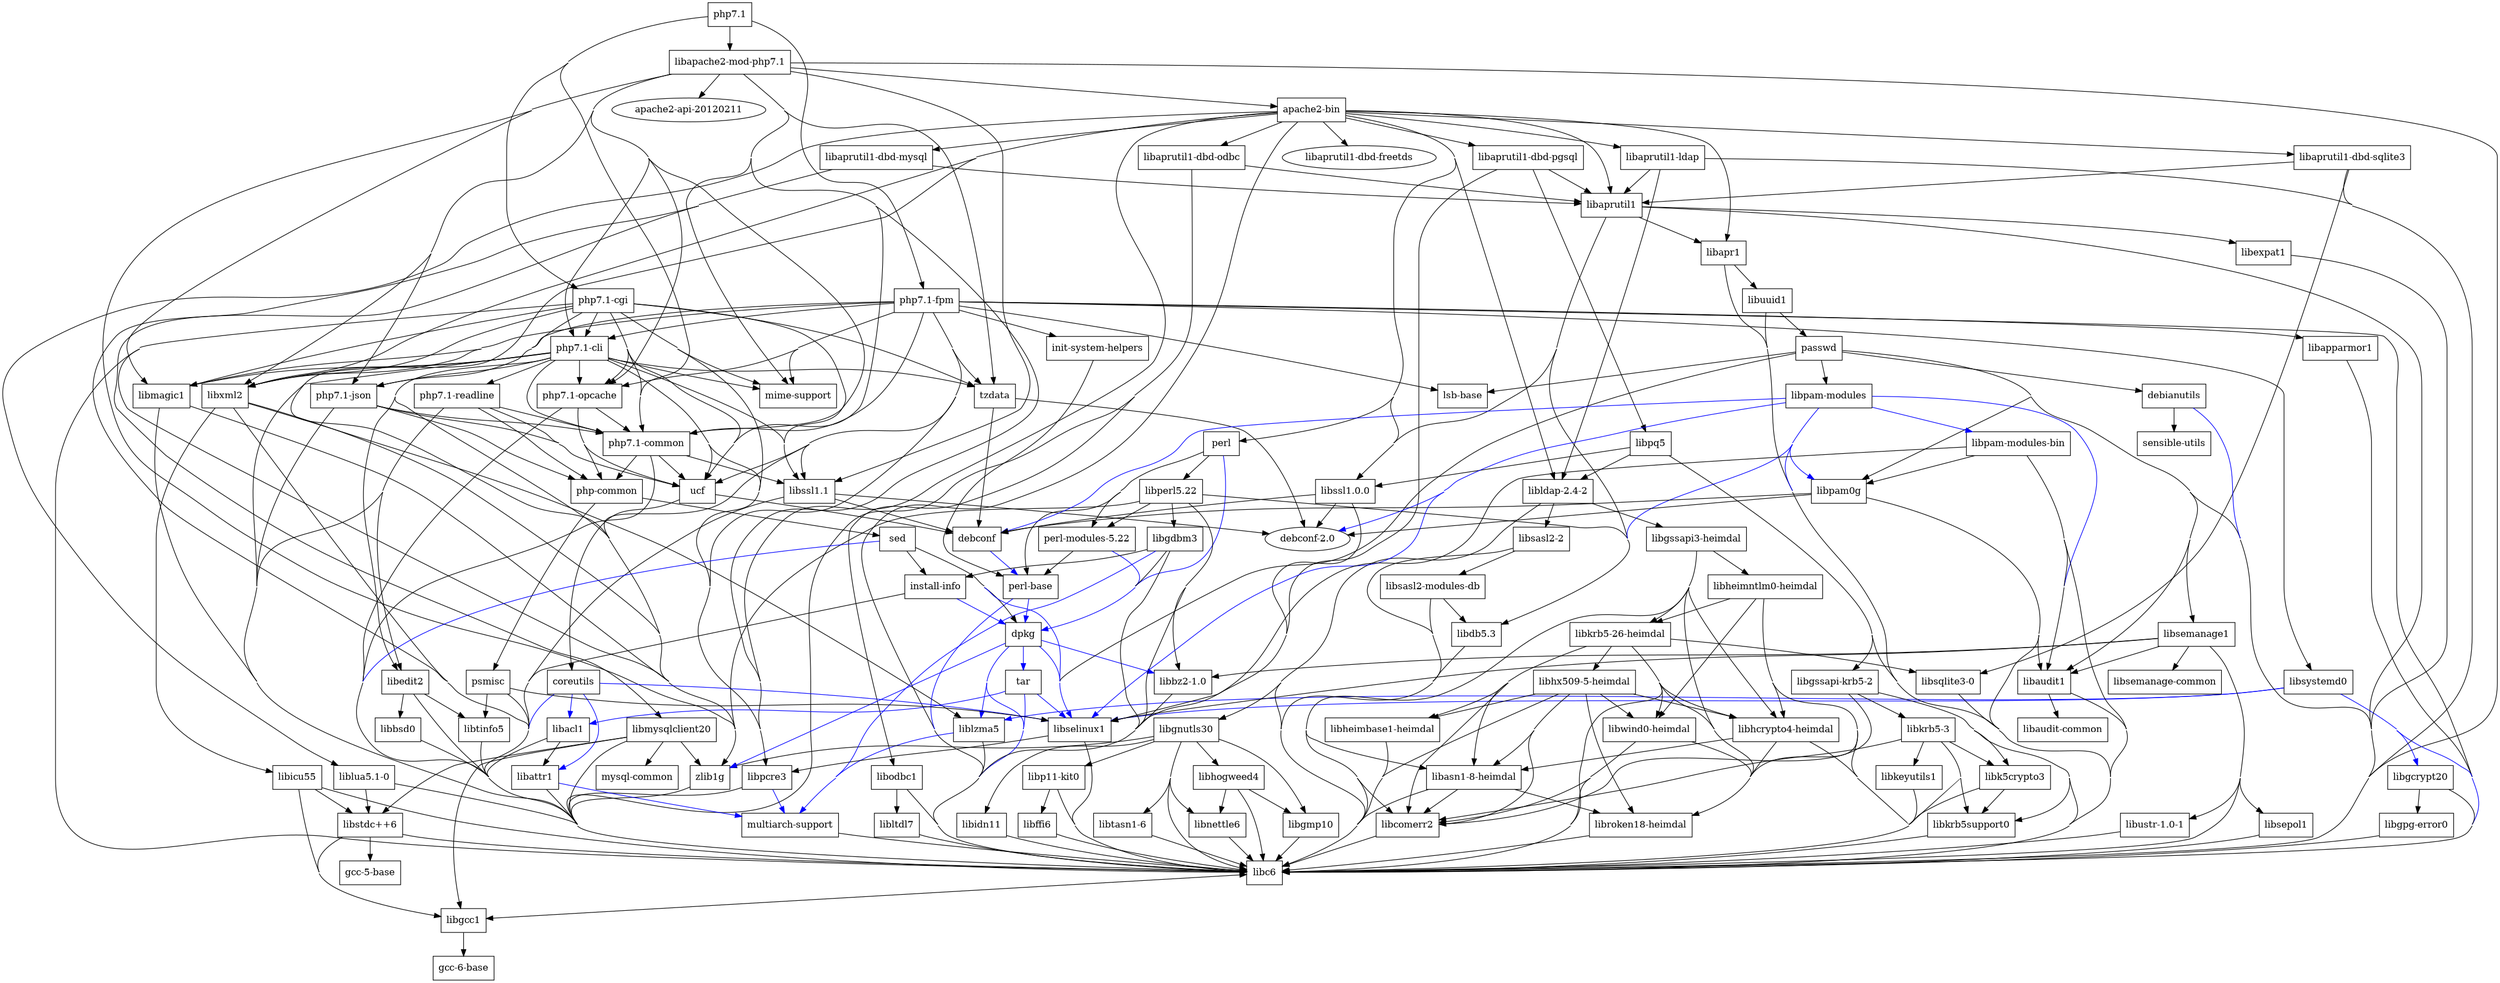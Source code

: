 digraph packages {
	graph [bb="0,0,3367,1476",
		concentrate=true,
		size="30,40"
	];
	node [label="\N"];
	"php7.1"	 [height=0.5,
		pos="1267,1458",
		shape=box,
		width=0.75];
	"libapache2-mod-php7.1"	 [height=0.5,
		pos="1267,1386",
		shape=box,
		width=2.0278];
	"php7.1" -> "libapache2-mod-php7.1"	 [pos="e,1267,1404.1 1267,1439.7 1267,1432 1267,1422.7 1267,1414.1"];
	"php7.1-cgi"	 [height=0.5,
		pos="810,1026",
		shape=box,
		width=1.0417];
	"php7.1" -> "php7.1-cgi"	 [pos="1239.6,1453.8 1171.3,1445.6 987.94,1421.9 838,1387;e,772.28,1026.5 838,1385 620.9,1334.5 357,1465.9 357,1243 357,1243 357,1243 357,\
1169 357,1128 350.07,1106.9 381,1080 437.02,1031.3 662.48,1026.2 762.18,1026.4"];
	"php7.1-common"	 [height=0.5,
		pos="880,810",
		shape=box,
		width=1.4861];
	"php7.1" -> "php7.1-common"	 [pos="838,1385 617.74,1332.8 956.77,1107 924,883"];
	"php7.1-fpm"	 [height=0.5,
		pos="1336,1026",
		shape=box,
		width=1.125];
	"php7.1" -> "php7.1-fpm"	 [pos="e,1344.6,1044 1294.3,1445.6 1312.3,1436.7 1335,1422.8 1349,1404 1388.8,1350.5 1381.6,1326 1391,1260 1401.9,1183.8 1368.3,1096 1348.8,\
1053.2"];
	"libapache2-mod-php7.1" -> "php7.1-common"	 [pos="1101,1313 1068.2,1292.9 1140.3,1279.7 1152,1243;1152,1241 1180.8,1150.4 1152,1122.1 1152,1027;e,909.42,828.07 1152,1025 1135.7,969.28 \
989.04,875.75 918.1,833.23"];
	"apache2-api-20120211"	 [height=0.5,
		pos="1220,1314",
		shape=ellipse,
		width=2.5276];
	"libapache2-mod-php7.1" -> "apache2-api-20120211"	 [pos="e,1231.5,1332.1 1255.4,1367.7 1249.9,1359.5 1243.2,1349.5 1237.1,1340.4"];
	"apache2-bin"	 [height=0.5,
		pos="1881,1314",
		shape=box,
		width=1.1528];
	"libapache2-mod-php7.1" -> "apache2-bin"	 [pos="e,1839.2,1319.8 1340.1,1376.7 1465.8,1362.3 1719.8,1333.4 1829.1,1320.9"];
	libc6	 [height=0.5,
		pos="1348,162",
		shape=box,
		width=0.75];
	"libapache2-mod-php7.1" -> libc6	 [pos="1340.2,1384 1711.3,1378.2 3367,1346.8 3367,1243 3367,1243 3367,1243 3367,449 3367,360.5 3279.4,381.3 3212,324 3203.4,316.66 3201.4,\
314.64 3193,307"];
	libmagic1	 [height=0.5,
		pos="442,882",
		shape=box,
		width=0.98611];
	"libapache2-mod-php7.1" -> libmagic1	 [pos="e,432.79,900.27 395,1097 378.36,1029.8 409.13,949.99 428.31,909.47"];
	libpcre3	 [height=0.5,
		pos="589,306",
		shape=box,
		width=0.84722];
	"libapache2-mod-php7.1" -> libpcre3	 [pos="1193.7,1382 996.95,1373.5 466.78,1347.8 395,1315;395,1313 256.21,1249.6 268.73,1165.7 205,1027;e,566.3,324.2 205,1025 187.61,995.47 \
166.29,1001.6 149,972 124.44,929.99 114.98,909.95 131,864 217.56,615.78 470.25,400.02 558.31,330.47"];
	"libssl1.1"	 [height=0.5,
		pos="1350,738",
		shape=box,
		width=0.86111];
	"libapache2-mod-php7.1" -> "libssl1.1"	 [pos="e,1381.2,753.95 1339,1241 1349.1,1215.2 1357.4,1211.6 1372,1188 1431.4,1092.1 1474.3,1080.5 1505,972 1509.4,956.61 1505.2,952 1505,\
936 1504.6,903.99 1517.1,892.73 1503,864 1479.2,815.61 1427,779.52 1390.2,758.87"];
	libxml2	 [height=0.5,
		pos="170,882",
		shape=box,
		width=0.81944];
	"libapache2-mod-php7.1" -> libxml2	 [pos="205,1025 192.01,996.73 220.91,981.74 205,955;e,177.67,900.06 205,953 196.61,938.91 188.36,922.54 181.97,909.18"];
	"mime-support"	 [height=0.5,
		pos="341,882",
		shape=box,
		width=1.3056];
	"libapache2-mod-php7.1" -> "mime-support"	 [pos="395,1313 352.26,1292.2 406.68,1145.1 395,1099;e,345.65,900.12 395,1097 379.85,1029.4 359.16,950.51 348.31,910.02"];
	"php7.1-cli"	 [height=0.5,
		pos="745,954",
		shape=box,
		width=1];
	"libapache2-mod-php7.1" -> "php7.1-cli"	 [pos="1203.5,1368 1176.7,1359.3 1145.7,1347.4 1120,1332 1110.3,1326.2 1110.7,1320.9 1101,1315;1101,1313 1011.7,1258.2 945.57,1321.3 876,\
1243;e,746.82,972.18 876,1241 808.95,1165.6 798.57,1138.5 763,1044 755.47,1024 750.86,1000.2 748.2,982.26"];
	"php7.1-json"	 [height=0.5,
		pos="855,882",
		shape=box,
		width=1.125];
	"libapache2-mod-php7.1" -> "php7.1-json"	 [pos="e,873.21,900.07 876,1241 857.86,1213.4 914.47,1218.1 928,1188 947.71,1144.2 938.4,1127.7 933,1080 925.62,1014.8 929.42,994.7 900,\
936 894.92,925.86 887.5,916.02 880.15,907.63"];
	"php7.1-opcache"	 [height=0.5,
		pos="706,882",
		shape=box,
		width=1.4306];
	"libapache2-mod-php7.1" -> "php7.1-opcache"	 [pos="e,757.67,896.98 876,1241 795.7,1129.4 921.04,1033.4 824,936 808.33,920.27 787.17,908.79 767.1,900.62"];
	tzdata	 [height=0.5,
		pos="1398,882",
		shape=box,
		width=0.75];
	"libapache2-mod-php7.1" -> tzdata	 [pos="1289.4,1367.9 1300.2,1358.4 1312.5,1345.8 1320,1332 1339.3,1296.5 1329.3,1282.3 1339,1243;1339,1241 1349.5,1209.8 1398.8,983.59 \
1415,955"];
	ucf	 [height=0.5,
		pos="885,738",
		shape=box,
		width=0.75];
	"libapache2-mod-php7.1" -> ucf	 [pos="1152,1025 1141.6,981.9 1134.3,970.91 1107,936 1054.6,868.98 1014.5,877.92 962,811"];
	zlib1g	 [height=0.5,
		pos="1035,306",
		shape=box,
		width=0.75];
	"libapache2-mod-php7.1" -> zlib1g	 [pos="1152,1241 1182.1,1183 1190,1164.3 1190,1099 1190,1099 1190,1099 1190,1025 1190,1016 1043.8,745.89 1038,739;1038,737 1005.6,704.5 \
983.55,707.55 962,667"];
	"php7.1-cgi" -> "php7.1-common"	 [pos="827.08,1007.7 842.02,992.99 864.62,971.63 886,955;886,953 913.95,931.27 929.12,918.03 924,883;e,896.41,828 924,881 921.59,864.5 \
912.3,848.56 902.88,836.06"];
	"php7.1-cgi" -> libc6	 [pos="772.46,1023.5 655.97,1018.6 301.86,1001.6 191,972 100.51,947.86 0,976.65 0,883 0,883 0,883 0,449 0,346.75 135.39,398.51 181,307;\
181,305 191.59,275.75 153.93,250.33 181,235"];
	"php7.1-cgi" -> libmagic1	 [pos="e,455.68,900.21 509,953 497.68,948.32 477.54,926.29 462.29,908.18"];
	"php7.1-cgi" -> libpcre3	 [pos="772.25,1020.7 712.71,1013.4 593.64,997.03 495,972 483.05,968.97 292.17,910.04 285,900 275.7,886.98 281.18,879.54 285,864 336.72,\
653.58 357.88,585.32 511,432 546.82,396.13 609.39,429.63 612,379;e,597.73,324.04 612,377 611.67,362.17 606.92,346.4 601.82,333.6"];
	"php7.1-cgi" -> "libssl1.1"	 [pos="847.64,1017.1 958.56,993.46 1278.1,922.39 1304,883;1304,881 1319.9,854.23 1289.6,838.57 1304,811"];
	"php7.1-cgi" -> libxml2	 [pos="e,199.65,895.95 772.33,1022.4 702.06,1017.1 546.54,1002.7 419,972 342.8,953.65 257.48,920.19 209.1,899.94"];
	"php7.1-cgi" -> "mime-support"	 [pos="772.24,1022.9 717.51,1018.6 613.86,1006.4 533,972 520.97,966.88 521.08,960 509,955;e,388.02,898.81 509,953 496.92,948 496.57,942.09 \
485,936 469.28,927.73 430.87,913.69 397.67,902.15"];
	"php7.1-cgi" -> "php7.1-cli"	 [pos="e,760.88,972.1 793.93,1007.7 786.06,999.22 776.44,988.86 767.83,979.58"];
	"php7.1-cgi" -> "php7.1-json"	 [pos="e,834.1,900.03 810,953 806.69,936.21 816.08,919.98 827.12,907.38"];
	"php7.1-cgi" -> "php7.1-opcache"	 [pos="811.83,1007.8 812.92,993.56 813.5,972.77 810,955;e,757.73,899.18 810,953 805.55,930.4 787,914.52 766.78,903.67"];
	"php7.1-cgi" -> tzdata	 [pos="847.58,1022.9 968.82,1016 1344.6,993.14 1395,972 1405.8,967.48 1409.2,965.14 1415,955;e,1408.8,900.09 1415,953 1422.6,939.7 1419,\
923.13 1413.2,909.45"];
	"php7.1-cgi" -> ucf	 [pos="886,953 922.25,924.81 937.72,921.98 962,883"];
	"php7.1-cgi" -> zlib1g	 [pos="886,953 922.65,924.51 952.96,940.3 976,900 1027.5,809.93 1018.6,753.95 962,667;962,665 939.34,632.55 949.77,612.53 965,576 977.46,\
546.11 999.4,551.38 1015,523"];
	"php7.1-common" -> libc6	 [pos="867.67,791.91 828.02,734.97 707.93,545.81 735,379;735,377 733.71,345.92 757.37,328.62 735,307;735,305 683.28,255.01 400.83,304.59 \
419,235"];
	"php7.1-common" -> "libssl1.1"	 [pos="e,1318.8,743.65 933.91,800.97 1028.8,786.84 1223.7,757.81 1308.8,745.14"];
	"php7.1-common" -> ucf	 [pos="e,883.78,756.1 881.24,791.7 881.79,783.98 882.45,774.71 883.06,766.11"];
	"php-common"	 [height=0.5,
		pos="757,738",
		shape=box,
		width=1.25];
	"php7.1-common" -> "php-common"	 [pos="e,787.2,756.19 849.91,791.88 833.68,782.64 813.46,771.13 796.03,761.21"];
	"php7.1-fpm" -> "php7.1-common"	 [pos="1302.2,1008 1280.9,995.75 1254.3,977.51 1237,955;e,933.73,825.12 1237,953 1200,905.01 1035.8,853.64 943.52,827.84"];
	"php7.1-fpm" -> libc6	 [pos="1376.8,1024.2 1657.4,1019 3290.7,988.03 3310,972 3341.1,946.14 3318,921.91 3329,883"];
	"php7.1-fpm" -> libmagic1	 [pos="e,468.8,900.18 547,953 534.38,949.61 533.8,943.36 523,936 508.16,925.89 491.6,914.99 477.34,905.72"];
	"php7.1-fpm" -> libpcre3	 [pos="1237,953 1206.4,913.7 1207.1,896.05 1169,864 1142.5,841.73 1128.7,847.35 1100,828 977.46,745.28 955.79,712.12 847,612 819.94,587.1 \
612.82,415.76 612,379"];
	"php7.1-fpm" -> "libssl1.1"	 [pos="1237,953 1212.5,917.61 1280.4,918.99 1304,883"];
	"php7.1-fpm" -> libxml2	 [pos="e,199.74,890.09 1295.2,1020.4 1260.8,1016.6 1210.2,1011.4 1166,1008 868.23,985.14 789.03,1024.3 495,972 441.44,962.47 430.38,950.72 \
378,936 319.67,919.61 251.53,902.66 209.57,892.47"];
	"php7.1-fpm" -> "mime-support"	 [pos="1295.5,1020.7 1261.1,1017.1 1210.3,1011.9 1166,1008 890.96,983.63 813.67,1026.6 547,955;e,388.04,897.34 547,953 534.38,949.61 534.79,\
941.65 523,936 473.26,912.14 454.82,915.95 397.91,900.17"];
	"php7.1-fpm" -> "php7.1-cli"	 [pos="e,781.22,968.18 1295.5,1020.9 1261,1017.5 1210.3,1012.4 1166,1008 1001.6,991.78 957.61,1006.3 796,972 794.34,971.65 792.65,971.26 \
790.96,970.84"];
	"php7.1-fpm" -> "php7.1-json"	 [pos="e,895.53,895.6 1295.4,1013.3 1219.6,991.4 1051.3,942.57 910,900 908.39,899.51 906.75,899.02 905.1,898.52"];
	"php7.1-fpm" -> "php7.1-opcache"	 [pos="e,757.59,897.09 1295.4,1019 1237.3,1010.2 1127.4,992.6 1035,972 1021.8,969.05 858.78,924.69 767.3,899.73"];
	"php7.1-fpm" -> tzdata	 [pos="1363.3,1007.8 1380.8,995.34 1402.6,976.83 1415,955"];
	"php7.1-fpm" -> ucf	 [pos="1237,953 1200.2,899.9 1179,894.37 1122,864 1055.9,828.79 1010.8,867.84 962,811"];
	"php7.1-fpm" -> zlib1g	 [pos="1369.1,1007.9 1400,992.42 1447.7,969.9 1491,955;e,1062.3,313.65 1491,953 1642.1,900.95 1525,754.83 1525,595 1525,595 1525,595 1525,\
521 1525,463.14 1477.6,464.86 1430,432 1305.4,346.02 1254.8,356.56 1107,324 1095.7,321.5 1083.4,318.65 1072.2,316.01"];
	"lsb-base"	 [height=0.5,
		pos="2006,882",
		shape=box,
		width=0.84722];
	"php7.1-fpm" -> "lsb-base"	 [pos="e,1975.4,883.03 1491,953 1660.3,894.69 1876.6,884.72 1965.3,883.18"];
	"init-system-helpers"	 [height=0.5,
		pos="1326,954",
		shape=box,
		width=1.6806];
	"php7.1-fpm" -> "init-system-helpers"	 [pos="e,1328.4,972.1 1333.5,1007.7 1332.4,999.98 1331.1,990.71 1329.9,982.11"];
	libapparmor1	 [height=0.5,
		pos="3256,954",
		shape=box,
		width=1.25];
	"php7.1-fpm" -> libapparmor1	 [pos="e,3210.8,961.79 1376.9,1024.3 1609.2,1020.4 2765.7,999.58 3121,972 3147.3,969.96 3176.3,966.47 3200.7,963.18"];
	libsystemd0	 [height=0.5,
		pos="3099,450",
		shape=box,
		width=1.1528];
	"php7.1-fpm" -> libsystemd0	 [pos="e,3092.9,468.24 1376.7,1024.2 1570.7,1020.1 2403.8,1001.4 2662,972 2846,951.05 3069,1068.2 3069,883 3069,883 3069,883 3069,593 3069,\
552.16 3081,506.11 3089.9,477.82"];
	"apache2-bin" -> libc6	 [pos="1922.8,1312.9 2145.7,1312 3183,1300.9 3183,1171 3183,1171 3183,1171 3183,1025 3183,705.86 3357.7,580.34 3193,307;e,1375.3,163.23 \
3193,305 3164.1,258.54 3158,238.27 3108,216 3026.6,179.73 1633.5,165.56 1385.6,163.32"];
	"apache2-bin" -> libpcre3	 [pos="1377,1241 1364.3,1237.8 1364.8,1229.7 1353,1224 1174.1,1137.4 684.37,1032.2 495,972 400.98,942.09 342.35,980.29 285,900 275.7,886.98 \
279.55,879.04 285,864 362.99,648.58 537.01,683.42 615,468 618.14,459.32 611.73,385.13 612,379"];
	"apache2-bin" -> libxml2	 [pos="1839.2,1310.1 1760.4,1304.1 1584.6,1288.5 1439,1260 1411,1254.5 1404.3,1251.3 1377,1243;1377,1241 1364.5,1237.2 1365.1,1229 1353,\
1224 1300.4,1202 396.04,1064.9 343,1044 309.04,1030.6 221.5,987.55 205,955"];
	"apache2-bin" -> zlib1g	 [pos="1839.5,1313.5 1746.3,1313.6 1524.8,1308.7 1472,1260 1442.3,1232.6 1453,1211.4 1453,1171 1453,1171 1453,1171 1453,953 1453,912.55 \
1463.6,891.53 1434,864 1348.2,784.29 1282.7,868.84 1173,828 1105.6,802.94 1081.4,796.25 1038,739"];
	libapr1	 [height=0.5,
		pos="2613,1098",
		shape=box,
		width=0.76389];
	"apache2-bin" -> libapr1	 [pos="e,2595.3,1116.1 1922.6,1311.2 2027,1306.4 2297.1,1291.2 2381,1260 2465.2,1228.7 2547.8,1159.7 2587.9,1123"];
	libaprutil1	 [height=0.5,
		pos="2179,1170",
		shape=box,
		width=1.0139];
	"apache2-bin" -> libaprutil1	 [pos="e,2153.4,1188.2 1922.8,1306.7 1961.8,1299.6 2020.6,1285.5 2066,1260 2086.6,1248.4 2086.7,1238.9 2105,1224 2117.6,1213.7 2132.1,1203.1 \
2144.9,1194.1"];
	"libaprutil1-dbd-freetds"	 [height=0.5,
		pos="1571,1242",
		shape=ellipse,
		width=2.5095];
	"apache2-bin" -> "libaprutil1-dbd-freetds"	 [pos="e,1628.5,1256 1839.2,1303.6 1787.7,1291.9 1699.5,1272 1638.4,1258.2"];
	"libaprutil1-dbd-mysql"	 [height=0.5,
		pos="1785,1242",
		shape=box,
		width=1.8889];
	"apache2-bin" -> "libaprutil1-dbd-mysql"	 [pos="e,1808.5,1260.1 1857.3,1295.7 1845.1,1286.8 1830,1275.8 1816.8,1266.2"];
	"libaprutil1-dbd-odbc"	 [height=0.5,
		pos="2585,1242",
		shape=box,
		width=1.7778];
	"apache2-bin" -> "libaprutil1-dbd-odbc"	 [pos="e,2520.8,1257.7 1922.6,1311.4 2023.4,1306.9 2288.3,1292.9 2507,1260 2508.3,1259.8 2509.6,1259.6 2510.8,1259.4"];
	"libaprutil1-dbd-pgsql"	 [height=0.5,
		pos="1992,1242",
		shape=box,
		width=1.8194];
	"apache2-bin" -> "libaprutil1-dbd-pgsql"	 [pos="e,1964.7,1260.2 1908.2,1295.9 1922.5,1286.8 1940.4,1275.6 1955.9,1265.8"];
	"libaprutil1-dbd-sqlite3"	 [height=0.5,
		pos="2303,1242",
		shape=box,
		width=1.9167];
	"apache2-bin" -> "libaprutil1-dbd-sqlite3"	 [pos="e,2233.7,1258.2 1922.6,1307.4 1985.4,1298.7 2108.5,1281 2223.6,1260"];
	"libaprutil1-ldap"	 [height=0.5,
		pos="2165,1242",
		shape=box,
		width=1.4028];
	"apache2-bin" -> "libaprutil1-ldap"	 [pos="e,2114.3,1256.4 1922.6,1303.2 1966.7,1292.7 2038.4,1275.5 2100,1260 2101.4,1259.6 2102.9,1259.3 2104.4,1258.9"];
	"libldap-2.4-2"	 [height=0.5,
		pos="1995,738",
		shape=box,
		width=1.2083];
	"apache2-bin" -> "libldap-2.4-2"	 [pos="e,1982.2,756.28 1881.3,1295.8 1883.1,1228.9 1894.1,980.82 1963,792 1966.4,782.66 1971.5,773.14 1976.7,764.8"];
	"liblua5.1-0"	 [height=0.5,
		pos="419,306",
		shape=box,
		width=1.0556];
	"apache2-bin" -> "liblua5.1-0"	 [pos="e,400.31,324.37 1839.3,1312.4 1725.9,1310.2 1402.9,1300.6 1138,1260 863.93,1218 798.95,1187.3 531,1116 476.37,1101.5 463.51,1095 \
409,1080 346.64,1062.8 324.73,1075.1 268,1044 229.26,1022.8 146.04,941.53 131,900 114.76,855.14 133.2,790.76 159,720 209.15,582.43 \
242.77,557.02 319,432 339.02,399.16 342.76,389.86 367,360 374.92,350.25 384.34,340.24 392.98,331.58"];
	"libssl1.0.0"	 [height=0.5,
		pos="1698,738",
		shape=box,
		width=1.0139];
	"apache2-bin" -> "libssl1.0.0"	 [pos="1689,1169 1641.3,1016.4 1774.5,962.68 1724,811;e,1704,756.09 1724,809 1718.2,794.75 1712.2,778.66 1707.4,765.5"];
	perl	 [height=0.5,
		pos="1209,810",
		shape=box,
		width=0.75];
	"apache2-bin" -> perl	 [pos="1839.5,1311.8 1799.9,1308.3 1741.6,1296.7 1708,1260 1680.7,1230.2 1702.8,1209 1689,1171;e,1236.4,816.79 1689,1169 1674.9,1138.1 \
1655.7,1142.1 1634,1116 1548,1012.8 1578.4,939.1 1467,864 1400.4,819.13 1368.6,844.24 1290,828 1275.8,825.06 1260.1,821.78 1246.4,\
818.9"];
	libgcc1	 [height=0.5,
		pos="1153,90",
		shape=box,
		width=0.77778];
	libc6 -> libgcc1	 [pos="s,1320.9,151.27 e,1181.1,101.1 1311.3,147.82 1276.9,135.47 1225.7,117.1 1190.9,104.62"];
	libmagic1 -> libc6	 [pos="429,863.96 384.27,803.1 244.22,592.59 333,451"];
	libmagic1 -> zlib1g	 [pos="462.28,863.83 550.44,789.17 897.98,494.6 945,451"];
	libpcre3 -> libc6	 [pos="558.19,299.04 507.15,288.3 411.38,264.1 419,235"];
	"multiarch-support"	 [height=0.5,
		pos="825,234",
		shape=box,
		width=1.5833];
	libpcre3 -> "multiarch-support"	 [color=blue,
		pos="e,767.89,251.94 619.85,295.85 654.77,285.49 712.7,268.31 758.11,254.84"];
	"libssl1.1" -> libc6	 [pos="1318.9,734.2 1247.1,727.4 1072.2,708.72 1019,684 875.24,617.25 842.81,578.76 749,451;749,449 730.7,423.08 729.92,410.32 735,379"];
	debconf	 [height=0.5,
		pos="1467,666",
		shape=box,
		width=0.83333];
	"libssl1.1" -> debconf	 [pos="e,1438.3,684.19 1378.6,719.88 1393.9,710.72 1412.9,699.34 1429.4,689.48"];
	"debconf-2.0"	 [height=0.5,
		pos="1682,666",
		shape=ellipse,
		width=1.4804];
	"libssl1.1" -> "debconf-2.0"	 [pos="e,1638.1,676.25 1381.2,730.41 1437.9,718.48 1558,693.13 1628.1,678.36"];
	libxml2 -> libc6	 [pos="168.51,863.59 163.91,804.87 151.87,608.89 181,451;181,449 178.38,385.94 153.58,363.85 181,307"];
	libxml2 -> zlib1g	 [pos="199.55,865.41 219.28,854.94 245.77,840.78 269,828 525.31,686.95 584.55,642.96 842,504 887.3,479.55 905.96,484.56 945,451;945,449 \
975.39,421.51 991.12,417.55 1005,379;e,1027,324.03 1005,377 1010.3,362.33 1017.1,346.32 1022.8,333.32"];
	liblzma5	 [height=0.5,
		pos="944,378",
		shape=box,
		width=0.90278];
	libxml2 -> liblzma5	 [pos="e,929.37,396.05 189.52,863.89 246.88,814.24 421.22,667.84 585,576 640.29,545 795.65,502.23 849,468 877.08,449.98 904.38,423.14 922.45,\
403.65"];
	libicu55	 [height=0.5,
		pos="82,306",
		shape=box,
		width=0.84722];
	libxml2 -> libicu55	 [pos="e,72.883,324.39 149.95,863.8 113.03,830.1 38,751.25 38,667 38,667 38,667 38,449 38,407.21 55.6,361.48 68.538,333.51"];
	"php7.1-cli" -> "php7.1-common"	 [pos="e,850.68,828.17 754.01,935.93 764.56,916.97 783.37,886.11 805,864 815.96,852.79 829.56,842.38 842.16,833.8"];
	"php7.1-cli" -> libc6	 [pos="506,881 505.54,880.66 444.35,828.45 444,828 356.13,715.29 333.64,679.13 301,540 291.4,499.08 308.47,485.14 333,451;333,449 358.48,\
403.32 370.49,394.27 410,360 440.83,333.26 487.85,347.72 485,307;485,305 481.51,262.38 408.2,276.37 419,235"];
	"php7.1-cli" -> libmagic1	 [pos="e,477.62,895.7 708.64,946.82 659.2,938.08 568.18,920.85 492,900 490.54,899.6 489.05,899.18 487.56,898.74"];
	"php7.1-cli" -> libpcre3	 [pos="506,881 408.57,785.48 440.02,708.88 471,576 487.2,506.51 496.56,487.01 542,432 566.85,401.91 609.65,417.95 612,379"];
	"php7.1-cli" -> "libssl1.1"	 [pos="781.05,940.37 786.04,938.8 791.13,937.29 796,936 1020.7,876.32 1187,1012 1304,811;e,1337.3,756.24 1304,809 1312,793.71 1322.5,777.56 \
1331.4,764.63"];
	"php7.1-cli" -> libxml2	 [pos="e,199.75,887.66 708.87,949.24 631.21,941.06 442.61,920.72 285,900 259.95,896.71 231.9,892.57 209.78,889.2"];
	"php7.1-cli" -> "mime-support"	 [pos="e,388.23,897.86 708.86,949.23 647.02,942.4 516.87,926.41 398.21,900.1"];
	"php7.1-cli" -> "php7.1-json"	 [pos="e,827.99,900.19 771.91,935.88 786.16,926.81 803.85,915.55 819.24,905.76"];
	"php7.1-cli" -> "php7.1-opcache"	 [pos="e,715.53,900.1 735.36,935.7 730.87,927.64 725.44,917.89 720.48,908.98"];
	"php7.1-cli" -> tzdata	 [pos="e,1370.8,889.78 781.19,939.7 786.12,938.25 791.15,936.96 796,936 1024.1,890.87 1087.7,932.25 1318,900 1332.1,898.02 1347.5,894.98 \
1360.9,892.02"];
	"php7.1-cli" -> ucf	 [pos="781.12,940.6 786.1,938.99 791.16,937.42 796,936 870.32,914.22 921.06,948.74 962,883;962,881 978.45,854.59 982.27,834.6 962,811"];
	"php7.1-cli" -> zlib1g	 [pos="506,881 503.51,879.04 515.03,855.84 703,720 798.93,650.68 826.52,638.54 927,576 965.76,551.88 990.14,561.3 1015,523;1015,521 1030,\
493.64 1028.9,481.22 1021,451;1021,449 1013,418.11 994.19,409.03 1005,379"];
	libedit2	 [height=0.5,
		pos="238,450",
		shape=box,
		width=0.80556];
	"php7.1-cli" -> libedit2	 [pos="708.81,949.77 663.58,944.53 584.84,931.39 525,900 514.97,894.74 515.66,888.92 506,883;506,881 496.05,874.91 495.89,870.19 486,864 \
452.26,842.89 437.35,849.72 404,828 315.17,770.14 248.14,771.08 228,667;e,232.46,468.21 228,665 202.09,602.06 218.33,519.76 229.7,\
477.93"];
	"php7.1-readline"	 [height=0.5,
		pos="585,882",
		shape=box,
		width=1.4167];
	"php7.1-cli" -> "php7.1-readline"	 [pos="e,623.96,900.04 708.69,937.12 686.39,927.36 657.55,914.74 633.33,904.15"];
	"php7.1-json" -> "php7.1-common"	 [pos="e,873.89,828.1 861.18,863.7 864,855.81 867.39,846.3 870.52,837.55"];
	"php7.1-json" -> libc6	 [pos="814.28,865.8 663.1,808.09 144.48,598.44 181,451"];
	"php7.1-json" -> ucf	 [pos="895.71,871.08 935.13,859.58 985.71,838.62 962,811;e,906.59,756.14 962,809 947.7,792.35 929.63,775.73 914.59,762.87"];
	"php7.1-json" -> "php-common"	 [pos="814.34,867.17 790.57,856.28 764.39,838.31 760,811"];
	"php7.1-opcache" -> "php7.1-common"	 [pos="e,837.57,828.07 748.57,863.88 772.56,854.22 802.73,842.09 828.1,831.88"];
	"php7.1-opcache" -> libc6	 [pos="698.75,863.74 679.15,817.17 623.33,685.06 575,576 536,487.99 489,475.18 485,379"];
	"php7.1-opcache" -> ucf	 [pos="727.72,863.8 750.26,846.07 784.11,819.83 798,811"];
	"php7.1-opcache" -> "php-common"	 [pos="731.32,863.98 746.94,851.16 763.41,832.22 760,811;e,756.63,756.09 760,809 757.75,795.02 756.93,779.28 756.7,766.27"];
	tzdata -> debconf	 [pos="e,1461.4,684.23 1403.5,863.85 1415.5,826.68 1444,738.44 1458.4,693.82"];
	tzdata -> "debconf-2.0"	 [pos="e,1661.1,682.77 1420.8,863.85 1472,825.26 1596.2,731.67 1652.9,688.93"];
	ucf -> debconf	 [pos="e,1436.6,679.97 912.07,734.38 1020.3,723.91 1416.7,685.5 1423,684 1424.3,683.7 1425.5,683.38 1426.8,683.03"];
	coreutils	 [height=0.5,
		pos="809,450",
		shape=box,
		width=0.875];
	ucf -> coreutils	 [pos="e,813.6,468.31 880.47,719.97 867.78,672.19 831.75,536.62 816.25,478.27"];
	zlib1g -> libc6	 [pos="1007.8,297.56 976.27,287.3 930.12,266.46 944,235"];
	libapr1 -> libc6	 [pos="2640.6,1095.3 2740.4,1089 3078.7,1064.8 3107,1027;3107,1025 3125.7,1000.1 3082.6,974.36 3107,955"];
	libuuid1	 [height=0.5,
		pos="2625,1026",
		shape=box,
		width=0.86111];
	libapr1 -> libuuid1	 [pos="e,2622.1,1044.1 2616,1079.7 2617.3,1072 2618.9,1062.7 2620.4,1054.1"];
	libaprutil1 -> libc6	 [pos="2265,1025 2352.3,932.49 2393.8,922.51 2455,811;2455,809 2486.4,717.64 2446.1,679.45 2493,595"];
	libaprutil1 -> libapr1	 [pos="e,2585.3,1103.5 2215.6,1163.1 2297.2,1149.9 2492.9,1118.4 2575.4,1105.1"];
	libaprutil1 -> "libssl1.0.0"	 [pos="2181.2,1151.8 2182.5,1137.4 2183.2,1116.6 2179,1099;2179,1097 2124.1,864.54 1817.5,1030.8 1724,811"];
	"libdb5.3"	 [height=0.5,
		pos="2476,522",
		shape=box,
		width=0.86111];
	libaprutil1 -> "libdb5.3"	 [pos="2179,1097 2187.6,1048.5 2234,1065.3 2265,1027;2265,1025 2293,990.31 2379.2,685.71 2403,648 2420.6,620.1 2436.1,622.05 2455,595"];
	libexpat1	 [height=0.5,
		pos="2241,1098",
		shape=box,
		width=0.93056];
	libaprutil1 -> libexpat1	 [pos="e,2225.9,1116.1 2194.3,1151.7 2201.8,1143.3 2210.8,1133.1 2219,1123.9"];
	"libaprutil1-dbd-mysql" -> libc6	 [pos="1767,1169 1752.1,1107.7 1767,1090.1 1767,1027 1767,1027 1767,1027 1767,953 1767,817.06 1804.7,769.64 1744,648 1733.2,626.3 1719.3,\
629.96 1703,612 1670.3,575.92 1648.1,570.87 1639,523"];
	"libaprutil1-dbd-mysql" -> libaprutil1	 [pos="e,2142.4,1177.5 1853.2,1228.9 1933,1214.7 2063.1,1191.6 2132.2,1179.3"];
	libmysqlclient20	 [height=0.5,
		pos="1087,378",
		shape=box,
		width=1.5];
	"libaprutil1-dbd-mysql" -> libmysqlclient20	 [pos="1782.7,1223.9 1780.3,1209.2 1775.5,1187.9 1767,1171;e,1078.9,396.23 1767,1169 1650.2,937.84 1660.3,855.98 1506,648 1478.3,610.64 \
1470.2,599.44 1430,576 1288.6,493.55 1175.3,599.59 1078,468 1064.9,450.32 1069.1,424.98 1075.4,405.86"];
	"libaprutil1-dbd-odbc" -> libc6	 [pos="2649.2,1238.2 2796.3,1230.1 3145,1200.3 3145,1099 3145,1099 3145,1099 3145,1025 3145,935.99 3167.5,915.97 3181,828 3185.9,796.13 \
3187.9,788.18 3190,756 3194.2,692.14 3190.8,676 3191,612 3191.2,563.93 3192.2,551.53 3185,504 3176,444.51 3177.8,419.13 3133,379;\
3133,377 3078.4,313.49 2943.3,389.46 2958,307"];
	"libaprutil1-dbd-odbc" -> libaprutil1	 [pos="e,2215.7,1177.3 2520.7,1229.9 2438.6,1215.8 2298.7,1191.6 2226,1179.1"];
	libodbc1	 [height=0.5,
		pos="3133,306",
		shape=box,
		width=0.88889];
	"libaprutil1-dbd-odbc" -> libodbc1	 [pos="e,3126.7,324.29 3133,377 3121.4,366.59 3121.4,349.02 3124.3,334.09"];
	"libaprutil1-dbd-pgsql" -> libc6	 [pos="2065,1169 2263.3,920.15 2323.2,864.14 2493,595;2493,593 2526.6,528.81 2523,503.45 2573,451"];
	"libaprutil1-dbd-pgsql" -> libaprutil1	 [pos="e,2142.5,1184.7 2037.7,1223.9 2066.7,1213 2104,1199.1 2133,1188.2"];
	libpq5	 [height=0.5,
		pos="2065,810",
		shape=box,
		width=0.75];
	"libaprutil1-dbd-pgsql" -> libpq5	 [pos="2013.4,1223.9 2029,1210.6 2050,1191.2 2065,1171;e,2065,828.05 2065,1169 2102.6,1118.3 2065,1090.1 2065,1027 2065,1027 2065,1027 \
2065,953 2065,913 2065,866.65 2065,838.08"];
	"libaprutil1-dbd-sqlite3" -> libc6	 [pos="2372.2,1233.4 2550.4,1212.2 3017.6,1146.2 3107,1027"];
	"libaprutil1-dbd-sqlite3" -> libaprutil1	 [pos="e,2209.5,1188.2 2272.7,1223.9 2256.3,1214.6 2235.9,1203.1 2218.3,1193.2"];
	"libsqlite3-0"	 [height=0.5,
		pos="2306,450",
		shape=box,
		width=1.0833];
	"libaprutil1-dbd-sqlite3" -> "libsqlite3-0"	 [pos="e,2287.5,468.32 2303,1224 2303,1197.3 2303,1144.1 2303,1099 2303,1099 2303,1099 2303,1025 2303,928.4 2265,907.6 2265,811 2265,811 \
2265,811 2265,737 2265,661.94 2190.6,647.31 2214,576 2227,536.44 2257.8,499.09 2280.2,475.7"];
	"libaprutil1-ldap" -> libc6	 [pos="2204.4,1223.9 2268.2,1194 2393.4,1125.7 2455,1027"];
	"libaprutil1-ldap" -> libaprutil1	 [pos="e,2175.6,1188.1 2168.5,1223.7 2170,1216 2171.9,1206.7 2173.6,1198.1"];
	"libaprutil1-ldap" -> "libldap-2.4-2"	 [pos="e,1985.4,756.1 2150.3,1223.7 2110.7,1176.1 2002.9,1037.3 1966,900 1960.8,880.83 1968.4,802.15 1971,792 1973.3,782.99 1977,773.61 \
1980.9,765.29"];
	"libldap-2.4-2" -> libc6	 [pos="1971.3,719.84 1943.6,700.36 1895.7,668.62 1851,648 1803.5,626.09 1781,643.09 1739,612 1700.2,583.34 1703.8,563.05 1677,523;1677,\
521 1655.6,491.74 1640.4,493.87 1615,468 1608.1,461.02 1609,456.68 1601,451"];
	libgnutls30	 [height=0.5,
		pos="1464,378",
		shape=box,
		width=1.0694];
	"libldap-2.4-2" -> libgnutls30	 [pos="e,1502.5,389.58 1677,521 1654.5,478.37 1653.4,461.17 1615,432 1598.5,419.46 1550,403.54 1512.3,392.43"];
	"libgssapi3-heimdal"	 [height=0.5,
		pos="2003,666",
		shape=box,
		width=1.6667];
	"libldap-2.4-2" -> "libgssapi3-heimdal"	 [pos="e,2001,684.1 1997,719.7 1997.9,711.98 1998.9,702.71 1999.9,694.11"];
	"libsasl2-2"	 [height=0.5,
		pos="2157,666",
		shape=box,
		width=0.95833];
	"libldap-2.4-2" -> "libsasl2-2"	 [pos="e,2122.4,681.93 2034.6,719.88 2058.4,709.62 2088.6,696.57 2113,686"];
	"liblua5.1-0" -> libc6	 [pos="416.6,287.72 415.17,273.36 414.42,252.52 419,235"];
	"libstdc++6"	 [height=0.5,
		pos="115,234",
		shape=box,
		width=1.0556];
	"liblua5.1-0" -> "libstdc++6"	 [pos="e,153.2,248.01 380.82,297.5 320.76,285.61 206.95,262.7 167,252 165.74,251.66 164.46,251.31 163.17,250.95"];
	"libssl1.0.0" -> libc6	 [pos="1661.1,721.62 1645.4,713.02 1628.8,700.64 1620,684 1612.5,669.86 1619.4,663.99 1620,648 1621.1,615.94 1619.8,607.65 1625,576 1629,\
551.96 1639,547.36 1639,523;1639,521 1637.4,512.31 1608.2,456.14 1601,451;1601,449 1578.8,433.14 1568.2,439.53 1542,432 1486,415.94 \
1467.5,423.29 1416,396 1394,384.32 1394.1,373.34 1373,360 1333.1,334.75 1303.6,348.41 1281,307"];
	"libssl1.0.0" -> debconf	 [pos="e,1497.2,676.14 1661.4,725.91 1619.3,713.14 1550.3,692.24 1506.8,679.07"];
	"libssl1.0.0" -> "debconf-2.0"	 [pos="e,1685.9,684.1 1694,719.7 1692.3,711.98 1690.2,702.71 1688.2,694.11"];
	"perl-base"	 [height=0.5,
		pos="1388,594",
		shape=box,
		width=0.91667];
	perl -> "perl-base"	 [pos="1225.7,791.68 1244.8,772.48 1277.7,741.42 1310,720 1351.6,692.44 1399,715.9 1409,667;e,1398.1,612.05 1409,665 1412.1,650.35 1407.8,\
634.34 1402.4,621.34"];
	dpkg	 [height=0.5,
		pos="1070,522",
		shape=box,
		width=0.75];
	perl -> dpkg	 [color=blue,
		pos="1181.9,800.68 1143.1,787.97 1076.5,762.67 1076,739;1076,737 1075.6,719.26 1160,608.91 1149,595;e,1093.3,540.24 1149,593 1135.1,575.77 \
1116.7,559.2 1101.1,546.51"];
	"libperl5.22"	 [height=0.5,
		pos="1142,738",
		shape=box,
		width=1.0556];
	perl -> "libperl5.22"	 [pos="e,1158.4,756.1 1192.4,791.7 1184.3,783.22 1174.4,772.86 1165.5,763.58"];
	"perl-modules-5.22"	 [height=0.5,
		pos="1284,666",
		shape=box,
		width=1.625];
	perl -> "perl-modules-5.22"	 [pos="e,1225.3,682.02 1076,737 1075.8,725.67 1085.1,725.45 1095,720 1105.9,714.01 1166.1,697.56 1215.6,684.57"];
	libuuid1 -> libc6	 [pos="2656.2,1024.8 2752,1023.4 3039.5,1014.3 3107,955;3107,953 3194.2,876.28 3195.6,538.4 3149,432 3139.5,410.39 3090.6,373.16 3071,360 \
3025,329.05 2948.2,361.61 2958,307"];
	passwd	 [height=0.5,
		pos="2625,954",
		shape=box,
		width=0.77778];
	libuuid1 -> passwd	 [pos="e,2625,972.1 2625,1007.7 2625,999.98 2625,990.71 2625,982.11"];
	libgcc1 -> libc6;
	"gcc-6-base"	 [height=0.5,
		pos="1153,18",
		shape=box,
		width=1.0417];
	libgcc1 -> "gcc-6-base"	 [pos="e,1153,36.104 1153,71.697 1153,63.983 1153,54.712 1153,46.112"];
	passwd -> libc6	 [pos="2653.2,937.71 2654.8,937.08 2656.4,936.5 2658,936 2771.4,900.27 2814.3,948.11 2923,900 2979.3,875.1 3001.1,865.84 3029,811"];
	debianutils	 [height=0.5,
		pos="2876,882",
		shape=box,
		width=1.0556];
	passwd -> debianutils	 [pos="e,2837.6,893.72 2653.3,945.11 2695.6,933.31 2775.9,910.92 2827.6,896.49"];
	libaudit1	 [height=0.5,
		pos="2634,450",
		shape=box,
		width=0.90278];
	passwd -> libaudit1	 [pos="2715,809 2704.2,779.81 2718.3,769.94 2715,739;2715,737 2711,699.74 2672.6,704.19 2668,667"];
	"libpam-modules"	 [height=0.5,
		pos="2536,882",
		shape=box,
		width=1.4722];
	passwd -> "libpam-modules"	 [pos="e,2557.7,900.1 2603,935.7 2591.8,926.88 2578,916.03 2565.8,906.47"];
	libpam0g	 [height=0.5,
		pos="2539,738",
		shape=box,
		width=0.94444];
	passwd -> libpam0g	 [pos="2649.5,935.87 2683.3,909.96 2737.6,858.74 2715,811;e,2573.2,746.41 2715,809 2705.4,782.95 2631.9,760.81 2583,748.75"];
	libselinux1	 [height=0.5,
		pos="1236,378",
		shape=box,
		width=1.0694];
	passwd -> libselinux1	 [pos="e,1253.9,396.17 2596.7,951 2504,943.75 2202.7,914.56 1971,828 1870.4,790.43 1850.7,762.08 1777,684 1762.1,668.22 1762.7,658.97 1744,\
648 1683.7,612.69 1656,637.65 1591,612 1576,606.1 1353.1,477.27 1340,468 1311.6,447.96 1281.7,421.75 1261.3,402.98"];
	libsemanage1	 [height=0.5,
		pos="2786,522",
		shape=box,
		width=1.2778];
	passwd -> libsemanage1	 [pos="e,2778.5,540.01 2715,737 2712.7,699.44 2753.9,597.6 2774.6,549.21"];
	passwd -> "lsb-base"	 [pos="e,2036.5,886.45 2596.8,949.81 2497.4,938.57 2163,900.76 2046.5,887.58"];
	debianutils -> libc6	 [color=blue,
		pos="2914.1,877.36 2952.9,871.24 3010.1,854.84 3029,811;3029,809 3054,751.07 3029,730.11 3029,667 3029,667 3029,667 3029,593 3029,529.89 \
3001.6,507.86 3029,451"];
	"sensible-utils"	 [height=0.5,
		pos="2876,810",
		shape=box,
		width=1.2222];
	debianutils -> "sensible-utils"	 [pos="e,2876,828.1 2876,863.7 2876,855.98 2876,846.71 2876,838.11"];
	libaudit1 -> libc6	 [pos="2666.6,436.41 2671.4,434.8 2676.3,433.27 2681,432 2766.5,408.86 2797,433.97 2877,396 2887.5,391 2887.3,385.43 2897,379;2897,377 \
2905.6,371.31 2956.2,317.16 2958,307"];
	"libaudit-common"	 [height=0.5,
		pos="2813,378",
		shape=box,
		width=1.5417];
	libaudit1 -> "libaudit-common"	 [pos="e,2769.2,396.11 2666.8,436.16 2692.8,426.01 2729.5,411.64 2759.7,399.84"];
	"libpam-modules" -> libc6	 [color=blue,
		pos="2589.2,873.28 2623.9,864.85 2665,847.32 2677,811;2677,809 2687.4,777.68 2639.7,785.53 2625,756 2574.4,654.65 2609.9,614.92 2587,\
504 2582.1,480.14 2556.8,469.17 2573,451"];
	"libpam-modules" -> libaudit1	 [color=blue,
		pos="2677,809 2696.1,748.71 2675,729.85 2668,667"];
	"libpam-modules" -> libpam0g	 [color=blue,
		pos="e,2527.5,756.33 2526,863.98 2520.7,853.89 2514.7,840.64 2512,828 2508.6,812.36 2508.3,807.56 2512,792 2514.2,782.81 2518.3,773.41 \
2522.6,765.13"];
	"libpam-modules" -> libselinux1	 [color=blue,
		pos="e,1274.8,388.66 1985,809 1939.6,794.76 1930.3,784.22 1892,756 1854.3,728.21 1849.1,716.11 1815,684 1798.1,668.06 1797.2,659.48 1777,\
648 1725.6,618.83 1701.4,639.35 1649,612 1537.3,553.7 1541.9,489.88 1430,432 1417,425.28 1337.8,404.62 1284.7,391.17"];
	"libpam-modules" -> debconf	 [color=blue,
		pos="e,1485.3,684.17 2482.8,879.18 2311.7,873.11 1782.9,852.53 1710,828 1621.7,798.28 1534.7,728.02 1492.8,690.91"];
	"libpam-modules" -> "debconf-2.0"	 [color=blue,
		pos="2482.7,874.41 2455.8,871.15 2422.7,867.23 2393,864 2231.4,846.4 2187.2,865.64 2029,828 2008.6,823.15 2005.1,817.08 1985,811;e,1707.3,\
681.98 1985,809 1882.8,778.04 1771.1,718.3 1716.3,687.1"];
	"libpam-modules" -> "libdb5.3"	 [color=blue,
		pos="2483.3,863.84 2466.8,855.7 2450.5,844.12 2441,828 2413.2,780.58 2322,801.09 2455,595"];
	"libpam-modules-bin"	 [height=0.5,
		pos="2585,810",
		shape=box,
		width=1.7778];
	"libpam-modules" -> "libpam-modules-bin"	 [color=blue,
		pos="e,2573,828.1 2548.1,863.7 2553.9,855.47 2560.9,845.48 2567.2,836.42"];
	libpam0g -> libc6	 [pos="2541.2,719.99 2546,683.65 2558.2,595.81 2573,523;2573,521 2581.7,491.13 2552.3,474.2 2573,451"];
	libpam0g -> libaudit1	 [pos="e,2609.9,468.01 2573,521 2576.7,502.78 2589.5,486.76 2602.3,474.67"];
	libpam0g -> debconf	 [pos="e,1497.1,670.83 2504.7,735.68 2383.7,730.88 1964.8,713.08 1620,684 1581.6,680.76 1537.9,675.78 1507.1,672.04"];
	libpam0g -> "debconf-2.0"	 [pos="e,1733.2,671.18 2504.9,734.21 2375.1,723.61 1911.4,685.73 1743.3,672.01"];
	libselinux1 -> libc6	 [pos="1274.8,373.43 1359.2,365.3 1553.5,344.56 1575,324 1604.2,296.11 1610.1,271.58 1593,235"];
	libselinux1 -> libpcre3	 [pos="e,619.63,311.34 1197.2,368.38 1182.5,365.36 1165.5,362.18 1150,360 960.52,333.41 911.26,344.22 721,324 690.41,320.75 655.93,316.28 \
629.88,312.74"];
	libsemanage1 -> libc6	 [pos="2832.2,515.68 2897.7,506.91 3011.8,486.75 3029,451;3029,449 3042.6,420.69 3024.8,409.89 3019,379"];
	libsemanage1 -> libaudit1	 [pos="e,2666.7,466.05 2748.8,503.88 2726.7,493.7 2698.6,480.77 2675.8,470.25"];
	libsemanage1 -> libselinux1	 [pos="e,1274.5,388.99 2739.8,516.54 2699.5,512.78 2639.4,507.46 2587,504 2244.3,481.38 2156.8,501.73 1815,468 1708.5,457.49 1682.9,447.07 \
1577,432 1457.1,414.95 1426,418.12 1307,396 1299.6,394.63 1291.9,392.99 1284.3,391.27"];
	"libbz2-1.0"	 [height=0.5,
		pos="1385,450",
		shape=box,
		width=1];
	libsemanage1 -> "libbz2-1.0"	 [pos="e,1421.1,454.56 2739.8,516.4 2699.5,512.55 2639.4,507.18 2587,504 2143.1,477.06 2030.9,494.66 1587,468 1533.5,464.79 1472.2,459.38 \
1431.3,455.53"];
	"libsemanage-common"	 [height=0.5,
		pos="2792,450",
		shape=box,
		width=1.9167];
	libsemanage1 -> "libsemanage-common"	 [pos="e,2790.5,468.1 2787.5,503.7 2788.1,495.98 2788.9,486.71 2789.7,478.11"];
	libsepol1	 [height=0.5,
		pos="2958,378",
		shape=box,
		width=0.91667];
	libsemanage1 -> libsepol1	 [pos="e,2942,396.13 2816.7,503.94 2833.1,494.25 2853.3,481.39 2870,468 2883.3,457.29 2913.5,426.09 2934.8,403.65"];
	"libustr-1.0-1"	 [height=0.5,
		pos="2959,450",
		shape=box,
		width=1.1667];
	libsemanage1 -> "libustr-1.0-1"	 [pos="e,2916.8,468.07 2828.3,503.88 2852.2,494.22 2882.2,482.09 2907.4,471.88"];
	debconf -> "perl-base"	 [color=blue,
		pos="e,1407.3,612.1 1447.5,647.7 1437.6,638.97 1425.5,628.24 1414.8,618.75"];
	"libdb5.3" -> libc6	 [pos="2506.2,503.96 2526.8,491.27 2553.7,472.48 2573,451;2573,449 2615.2,401.96 2649.6,426.46 2705,396 2726.8,383.99 2725.8,371.34 2748,\
360 2833.7,316.22 2941.2,401.79 2958,307"];
	"libpam-modules-bin" -> libc6	 [pos="2639,737 2656.5,712.24 2670.1,711.89 2682,684 2726.4,580.19 2637.9,515.38 2714,432 2764,377.21 2810.6,429 2877,396 2887.4,390.81 \
2887.3,385.43 2897,379"];
	"libpam-modules-bin" -> libaudit1	 [pos="2598.9,791.75 2610.1,777.77 2626,757.42 2639,739;2639,737 2658.4,709.51 2670.1,700.61 2668,667;e,2637.9,468.07 2668,665 2663.8,597.1 \
2648.6,518.34 2640,477.95"];
	"libpam-modules-bin" -> libpam0g	 [pos="e,2550.2,756.1 2573.6,791.7 2568.3,783.56 2561.8,773.69 2555.9,764.7"];
	"libpam-modules-bin" -> libselinux1	 [pos="e,1274.6,388.63 2520.7,808.66 2379.3,807.13 2045.4,798.92 1942,756 1907.8,741.8 1847.4,665.93 1815,648 1768.5,622.28 1747.1,638.37 \
1701,612 1597.2,552.65 1608.3,484.89 1501,432 1422.3,393.21 1392.8,414.22 1307,396 1299.7,394.44 1291.9,392.7 1284.4,390.94"];
	"perl-base" -> libc6	 [color=blue,
		pos="1401,575.54 1422.5,544.28 1460.3,477.76 1430,432 1400.3,387.09 1344.2,427.62 1321,379"];
	"perl-base" -> dpkg	 [color=blue,
		pos="e,1097.1,528.97 1354.9,585.71 1295,572.54 1169.4,544.88 1106.9,531.13"];
	dpkg -> libc6	 [color=blue,
		pos="1097.4,506.98 1119.2,494.69 1149.2,475.05 1169,451;1169,449 1188.8,424.98 1149.4,403.15 1169,379"];
	dpkg -> zlib1g	 [color=blue,
		pos="1052.7,503.85 1040.8,490.69 1026.3,471.39 1021,451"];
	dpkg -> libselinux1	 [color=blue,
		pos="e,1218.2,396.16 1169,449 1182,433.15 1197.9,416.5 1210.9,403.42"];
	dpkg -> "libbz2-1.0"	 [color=blue,
		pos="e,1348.8,459.05 1097.1,514.97 1151.1,502.98 1272.3,476.04 1339,461.23"];
	dpkg -> liblzma5	 [color=blue,
		pos="e,954.21,396.03 1046.9,503.9 1034.4,494.09 1019.1,481.15 1007,468 988.83,448.24 971.46,423.07 959.58,404.54"];
	tar	 [height=0.5,
		pos="1114,450",
		shape=box,
		width=0.75];
	dpkg -> tar	 [color=blue,
		pos="e,1103.2,468.1 1080.9,503.7 1086,495.56 1092.2,485.69 1097.8,476.7"];
	"libbz2-1.0" -> libc6	 [pos="1363.6,431.72 1349.1,418.79 1330.9,399.81 1321,379"];
	liblzma5 -> libc6	 [pos="940.88,359.78 938.98,345.27 937.94,324.19 944,307"];
	liblzma5 -> "multiarch-support"	 [color=blue,
		pos="926.04,359.96 912.73,346.58 894.92,326.92 883,307"];
	tar -> libc6	 [color=blue,
		pos="1127.2,431.9 1138.2,417.66 1154.5,396.88 1169,379;1169,377 1199,340.07 1222.5,350.52 1262,324 1271.4,317.68 1286.9,316.67 1281,307;\
e,1321,164.65 1281,305 1260.5,271.4 1228.3,286.88 1210,252 1202.6,237.83 1200.9,229.19 1210,216 1232.5,183.27 1278.2,170.74 1310.9,\
165.95"];
	tar -> libselinux1	 [color=blue,
		pos="e,1206,396.21 1141.1,433.46 1157.6,423.98 1179,411.7 1197.3,401.2"];
	libacl1	 [height=0.5,
		pos="828,378",
		shape=box,
		width=0.75];
	tar -> libacl1	 [color=blue,
		pos="e,855.4,385.71 1086.8,442.35 1035.4,429.76 923.74,402.43 865.32,388.14"];
	"multiarch-support" -> libc6	 [pos="e,1320.6,166.15 882.16,223.38 897.67,220.87 914.46,218.24 930,216 1070.1,195.79 1237.2,175.85 1310.5,167.32"];
	libacl1 -> libc6	 [pos="855.04,371.08 885.01,362.77 930.86,344.27 944,307;944,305 954.35,275.66 931.44,263.46 944,235;e,1320.8,162.4 944,233 973.53,166.05 \
1216.2,161.49 1310.6,162.29"];
	libattr1	 [height=0.5,
		pos="791,306",
		shape=box,
		width=0.77778];
	libacl1 -> libattr1	 [pos="e,800.04,324.1 818.85,359.7 814.6,351.64 809.44,341.89 804.73,332.98"];
	libattr1 -> libc6	 [pos="762.83,292.59 758.27,290.87 753.55,289.27 749,288 677.46,268.05 400.2,306.85 419,235"];
	libattr1 -> "multiarch-support"	 [color=blue,
		pos="e,816.69,252.1 799.4,287.7 803.27,279.73 807.95,270.1 812.24,261.26"];
	libsepol1 -> libc6	 [pos="2956.3,359.88 2955.4,345.62 2954.8,324.83 2958,307"];
	"libustr-1.0-1" -> libc6	 [pos="2988.1,431.93 3005.3,419.36 3023,400.71 3019,379;3019,377 3011.4,336.43 2950.8,347.64 2958,307"];
	libexpat1 -> libc6	 [pos="2274.6,1091.7 2330.4,1082 2437.7,1059.4 2455,1027;2455,1025 2499.7,941.05 2410.8,895.23 2455,811"];
	libmysqlclient20 -> libc6	 [pos="e,1320.9,164.19 1153,233 1191.6,184.96 1265.8,169.87 1310.7,165.14"];
	libmysqlclient20 -> zlib1g	 [pos="e,1047.7,324.1 1074.1,359.7 1068,351.39 1060.5,341.28 1053.7,332.14"];
	libmysqlclient20 -> libgcc1	 [pos="1121,305 1104.9,274.84 1131.6,261.67 1153,235;e,1159.1,108.08 1153,233 1179.1,200.53 1170.7,149.09 1162.1,117.85"];
	libmysqlclient20 -> "libstdc++6"	 [pos="1104.8,359.84 1117.4,345.55 1130.5,324.75 1121,307;e,153.03,248.75 1121,305 1109.9,284.31 1094.1,292.29 1071,288 675.67,214.52 562.75,\
323.15 167,252 165.71,251.77 164.41,251.51 163.1,251.24"];
	"mysql-common"	 [height=0.5,
		pos="1201,306",
		shape=box,
		width=1.4444];
	libmysqlclient20 -> "mysql-common"	 [pos="e,1173,324.19 1114.9,359.88 1129.8,350.72 1148.3,339.34 1164.4,329.48"];
	"libstdc++6" -> libc6	 [pos="e,1320.9,163.22 153.03,219.27 157.69,217.97 162.42,216.84 167,216 394.31,174.54 1135.4,165.01 1310.6,163.32"];
	"libstdc++6" -> libgcc1	 [pos="80.163,215.84 58.483,202.68 36.847,183.37 49,163"];
	"gcc-5-base"	 [height=0.5,
		pos="115,162",
		shape=box,
		width=1.0417];
	"libstdc++6" -> "gcc-5-base"	 [pos="e,115,180.1 115,215.7 115,207.98 115,198.71 115,190.11"];
	libodbc1 -> libc6	 [pos="3100.8,301.07 3061.2,294.5 2994.9,277.51 2958,235"];
	libltdl7	 [height=0.5,
		pos="3071,234",
		shape=box,
		width=0.77778];
	libodbc1 -> libltdl7	 [pos="e,3086.1,252.1 3117.7,287.7 3110.2,279.3 3101.2,269.07 3093,259.86"];
	libltdl7 -> libc6	 [pos="e,1375.2,163.38 3043,227.13 3023.2,223.25 2996.1,218.45 2972,216 2649.6,183.22 1597.8,166.59 1385.5,163.52"];
	libpq5 -> libc6	 [pos="2092.2,794.43 2158.5,758.47 2324.9,664.6 2359,612 2433.7,496.58 2438.8,441.68 2411,307;2411,305 2403.7,274.76 2428.7,260.62 2411,\
235"];
	libpq5 -> "libldap-2.4-2"	 [pos="e,2012.1,756.1 2047.7,791.7 2039.1,783.14 2028.7,772.66 2019.3,763.3"];
	libpq5 -> "libssl1.0.0"	 [pos="e,1734.8,744.53 2037.8,801.49 2025.9,798.34 2011.8,794.78 1999,792 1909.7,772.67 1804.4,755.37 1745,746.11"];
	"libgssapi-krb5-2"	 [height=0.5,
		pos="2492,450",
		shape=box,
		width=1.4583];
	libpq5 -> "libgssapi-krb5-2"	 [pos="e,2469.8,468.02 2092.2,804.85 2128.2,798.49 2192.7,784.01 2241,756 2281.3,732.66 2366.9,650.52 2393,612 2422,569.23 2407,546.76 \
2436,504 2443.2,493.35 2452.9,483.23 2462.2,474.74"];
	"libgssapi-krb5-2" -> libc6	 [pos="2691,377 2702.7,371.22 2703,365.28 2715,360 2816.1,315.38 2938.8,415.85 2958,307;2958,305 2963.4,274.36 2978.4,258.5 2958,235"];
	libcomerr2	 [height=0.5,
		pos="1968,234",
		shape=box,
		width=1.0694];
	"libgssapi-krb5-2" -> libcomerr2	 [pos="2468.7,431.82 2456.4,422.09 2441.5,409.24 2430,396 2399.1,360.58 2412.5,332.34 2373,307;e,2006.7,234.18 2373,305 2255.5,244.51 2096.1,\
234.9 2016.9,234.22"];
	libk5crypto3	 [height=0.5,
		pos="2762,306",
		shape=box,
		width=1.1944];
	"libgssapi-krb5-2" -> libk5crypto3	 [pos="e,2746.9,324.18 2691,377 2702.2,371.46 2723.5,349.79 2739.8,332.01"];
	"libkrb5-3"	 [height=0.5,
		pos="2473,378",
		shape=box,
		width=0.93056];
	"libgssapi-krb5-2" -> "libkrb5-3"	 [pos="e,2477.6,396.1 2487.3,431.7 2485.2,423.9 2482.6,414.51 2480.3,405.83"];
	libkrb5support0	 [height=0.5,
		pos="2691,234",
		shape=box,
		width=1.4306];
	"libgssapi-krb5-2" -> libkrb5support0	 [pos="2544.5,434.3 2585.5,421.95 2643.2,402.56 2691,379;2691,377 2718.9,363.25 2676.3,334.4 2691,307"];
	libcomerr2 -> libc6	 [pos="e,1375.2,163.45 1929.5,219.57 1924.6,218.21 1919.7,216.97 1915,216 1718.2,175.73 1476.6,166 1385.3,163.69"];
	libk5crypto3 -> libc6	 [pos="2805,303.7 2875.3,300.08 3002.6,286.45 2958,235;e,1375.3,163.07 2958,233 2904.8,171.63 1622.4,164 1385.5,163.11"];
	libk5crypto3 -> libkrb5support0	 [pos="e,2708.3,252.1 2744.4,287.7 2735.8,279.14 2725.1,268.66 2715.7,259.3"];
	"libkrb5-3" -> libc6	 [pos="2448.2,359.81 2432.9,347.3 2415.5,328.78 2411,307"];
	"libkrb5-3" -> libcomerr2	 [pos="2448.3,359.86 2433.4,349.5 2414.1,336.02 2397,324 2386.3,316.48 2384,314.05 2373,307"];
	"libkrb5-3" -> libk5crypto3	 [pos="e,2718.8,320.2 2506.6,370.05 2551.9,360.51 2634.9,342.45 2705,324 2706.3,323.67 2707.5,323.33 2708.8,322.98"];
	"libkrb5-3" -> libkrb5support0	 [pos="2506.8,371.85 2563.4,362.35 2673.3,339.99 2691,307;e,2695.3,252.22 2691,305 2697.9,292.16 2698.3,275.99 2696.9,262.42"];
	libkeyutils1	 [height=0.5,
		pos="2479,306",
		shape=box,
		width=1.1111];
	"libkrb5-3" -> libkeyutils1	 [pos="e,2477.5,324.1 2474.5,359.7 2475.1,351.98 2475.9,342.71 2476.7,334.11"];
	libkrb5support0 -> libc6	 [pos="e,1375.1,164.19 2639,229.45 2585.4,225.85 2499.4,220.21 2425,216 2017.4,192.95 1522.7,170.71 1385.1,164.63"];
	libkeyutils1 -> libc6	 [pos="2459,287.79 2444.4,274.45 2424.7,254.95 2411,235"];
	libgnutls30 -> libc6	 [pos="1633,305 1637.9,301.19 1725.3,239.55 1721,235;e,1375.1,162.13 1721,233 1713,224.51 1711.6,220.83 1701,216 1594.1,167.4 1452.1,161.71 \
1385.5,162.03"];
	libgnutls30 -> zlib1g	 [pos="e,1062.2,314.09 1425.1,369.29 1409,366.22 1390.1,362.76 1373,360 1255.2,341.04 1224.3,345.73 1107,324 1095.6,321.89 1083.3,319.15 \
1072.1,316.49"];
	libgmp10	 [height=0.5,
		pos="1254,234",
		shape=box,
		width=0.95833];
	libgnutls30 -> libgmp10	 [pos="e,1266.6,252.11 1425.2,362.72 1393.9,350.81 1352.7,334.21 1338,324 1312.3,306.2 1288.4,279.5 1272.8,259.99"];
	libhogweed4	 [height=0.5,
		pos="1390,306",
		shape=box,
		width=1.1944];
	libgnutls30 -> libhogweed4	 [pos="e,1408.1,324.1 1445.7,359.7 1436.6,351.05 1425.4,340.45 1415.4,331.03"];
	libidn11	 [height=0.5,
		pos="1462,234",
		shape=box,
		width=0.86111];
	libgnutls30 -> libidn11	 [pos="e,1459.1,252.05 1461,305 1457.1,291.3 1457,275.47 1458,262.34"];
	libnettle6	 [height=0.5,
		pos="1379,234",
		shape=box,
		width=0.94444];
	libgnutls30 -> libnettle6	 [pos="1465.4,359.96 1466.2,345.57 1466,324.55 1461,307;e,1413.3,251.63 1461,305 1455.2,284.76 1438.7,268.8 1422,257.26"];
	"libp11-kit0"	 [height=0.5,
		pos="1528,306",
		shape=box,
		width=1.0694];
	libgnutls30 -> "libp11-kit0"	 [pos="e,1512.4,324.1 1479.8,359.7 1487.6,351.22 1497,340.86 1505.5,331.58"];
	"libtasn1-6"	 [height=0.5,
		pos="1657,234",
		shape=box,
		width=0.98611];
	libgnutls30 -> "libtasn1-6"	 [pos="1502.7,365.94 1532.6,356.67 1574.6,342.06 1609,324 1620.6,317.92 1622.6,314.98 1633,307;e,1656.2,252.17 1633,305 1646,294.97 1652,\
277.48 1654.8,262.49"];
	"libgssapi3-heimdal" -> libc6	 [pos="2277,377 2282.1,346.3 2260.8,333.55 2277,307"];
	"libgssapi3-heimdal" -> libcomerr2	 [pos="2201,449 2228.8,412.41 2269.5,424.31 2277,379;2277,377 2284.5,331.69 2236.9,335.65 2201,307"];
	"libasn1-8-heimdal"	 [height=0.5,
		pos="1871,306",
		shape=box,
		width=1.6111];
	"libgssapi3-heimdal" -> "libasn1-8-heimdal"	 [pos="1942.9,650.91 1869.7,633.35 1755.4,604.5 1753,595;1753,593 1729.9,500.71 1713.9,468.21 1747,379;e,1812.9,320.6 1747,377 1755.2,351.33 \
1779,334.82 1803.5,324.34"];
	"libhcrypto4-heimdal"	 [height=0.5,
		pos="2033,378",
		shape=box,
		width=1.7778];
	"libgssapi3-heimdal" -> "libhcrypto4-heimdal"	 [pos="2026.9,647.95 2057.6,624.17 2109,577.75 2125,523;e,2058.4,396.2 2125,521 2148.7,477.72 2101.7,430.08 2066.5,402.45"];
	"libheimntlm0-heimdal"	 [height=0.5,
		pos="1962,594",
		shape=box,
		width=1.9444];
	"libgssapi3-heimdal" -> "libheimntlm0-heimdal"	 [pos="e,1972,612.1 1992.9,647.7 1988.1,639.64 1982.4,629.89 1977.2,620.98"];
	"libkrb5-26-heimdal"	 [height=0.5,
		pos="1920,522",
		shape=box,
		width=1.6944];
	"libgssapi3-heimdal" -> "libkrb5-26-heimdal"	 [pos="e,1858.8,524.85 1753,593 1741.8,548.19 1798.5,531.76 1848.8,525.89"];
	"libroken18-heimdal"	 [height=0.5,
		pos="1811,234",
		shape=box,
		width=1.7222];
	"libgssapi3-heimdal" -> "libroken18-heimdal"	 [pos="2125,521 2145.7,480.01 2173.2,487.59 2201,451;2201,449 2242.1,394.82 2192.5,354.63 2144,307"];
	"libsasl2-2" -> libc6	 [pos="2157,647.96 2157.6,617.38 2162,551.88 2187,504 2197.4,484.08 2241.9,447.65 2258,432 2282.8,407.9 2319.9,413.24 2315,379;2315,377 \
2310,341.96 2258.6,337.21 2277,307"];
	"libsasl2-modules-db"	 [height=0.5,
		pos="2287,594",
		shape=box,
		width=1.7639];
	"libsasl2-2" -> "libsasl2-modules-db"	 [pos="e,2255.1,612.19 2188.8,647.88 2206.1,638.55 2227.7,626.92 2246.3,616.94"];
	libgmp10 -> libc6	 [pos="e,1325,180.1 1277.2,215.7 1289.2,206.8 1303.9,195.82 1316.8,186.2"];
	libhogweed4 -> libc6	 [pos="e,1340.6,180.09 1365.1,287.86 1353.9,278.67 1342,266.29 1336,252 1327.7,232.2 1331.8,207.94 1337.4,189.76"];
	libhogweed4 -> libgmp10	 [pos="e,1287.4,252.19 1356.7,287.88 1338.5,278.51 1315.8,266.81 1296.4,256.8"];
	libhogweed4 -> libnettle6	 [pos="e,1381.7,252.1 1387.3,287.7 1386.1,279.98 1384.6,270.71 1383.3,262.11"];
	libidn11 -> libc6	 [pos="e,1375.2,179.71 1434.1,215.88 1419,206.59 1400.1,195 1383.9,185.04"];
	libnettle6 -> libc6	 [pos="e,1355.6,180.1 1371.3,215.7 1367.8,207.73 1363.5,198.1 1359.6,189.26"];
	"libp11-kit0" -> libc6	 [pos="1562,287.87 1582.5,275.01 1602.8,256.04 1593,235;e,1375.4,165.83 1593,233 1575.3,195.02 1449.6,174.92 1385.5,167.03"];
	libffi6	 [height=0.5,
		pos="1538,234",
		shape=box,
		width=0.75];
	"libp11-kit0" -> libffi6	 [pos="e,1535.6,252.1 1530.5,287.7 1531.6,279.98 1532.9,270.71 1534.1,262.11"];
	"libtasn1-6" -> libc6	 [pos="e,1375.1,167.39 1621.4,220.28 1616.6,218.75 1611.7,217.27 1607,216 1529,194.86 1435.9,177.74 1385.2,169.1"];
	libffi6 -> libc6	 [pos="e,1375,171.31 1510.6,219.69 1507.7,218.4 1504.8,217.15 1502,216 1462.5,199.95 1416.2,184.43 1384.7,174.38"];
	"libasn1-8-heimdal" -> libc6	 [pos="1817,287.94 1792.6,279.02 1763.8,266.85 1740,252 1730.4,246.01 1728.8,243.25 1721,235"];
	"libasn1-8-heimdal" -> libcomerr2	 [pos="e,1944.3,252.1 1895,287.7 1907.3,278.8 1922.5,267.82 1935.9,258.2"];
	"libasn1-8-heimdal" -> "libroken18-heimdal"	 [pos="e,1825.7,252.1 1856.2,287.7 1849,279.3 1840.2,269.07 1832.3,259.86"];
	"libhcrypto4-heimdal" -> libc6	 [pos="2034.2,359.94 2035,345.72 2035.4,324.95 2033,307"];
	"libhcrypto4-heimdal" -> "libasn1-8-heimdal"	 [pos="e,1910.5,324.07 1993.4,359.88 1971.2,350.31 1943.4,338.3 1919.9,328.15"];
	"libhcrypto4-heimdal" -> "libroken18-heimdal"	 [pos="e,1873.4,251.29 2025.2,359.74 2015.4,339.72 1996.5,307.03 1971,288 1956.5,277.16 1918.6,264.41 1883.3,254.12"];
	"libheimntlm0-heimdal" -> libc6	 [pos="2068,521 2126.8,455.3 2163.8,462.2 2222,396 2252.7,361.08 2253.1,346.91 2277,307;2277,305 2312,247.65 2449.1,290.33 2411,235;e,1375,\
163.6 2411,233 2381.2,189.81 1569.5,168.2 1385.1,163.84"];
	"libheimntlm0-heimdal" -> "libhcrypto4-heimdal"	 [pos="1997.4,575.74 2019.8,563.44 2048.1,545.19 2068,523;2068,521 2089.5,496.98 2046.8,483.16 2049,451;e,2039.8,396.04 2049,449 2050,434.48 \
2046.8,418.64 2042.9,405.7"];
	"libheimntlm0-heimdal" -> "libkrb5-26-heimdal"	 [pos="e,1930.3,540.1 1951.6,575.7 1946.7,567.56 1940.8,557.69 1935.4,548.7"];
	"libheimntlm0-heimdal" -> "libroken18-heimdal"	 [pos="2049,449 2051.4,414.49 2086.1,424.3 2106,396 2130.7,360.81 2175.1,336.72 2144,307;e,1873.3,246.31 2144,305 2134.6,295.82 1978.2,\
265.73 1883.1,248.13"];
	"libwind0-heimdal"	 [height=0.5,
		pos="1662,378",
		shape=box,
		width=1.5694];
	"libheimntlm0-heimdal" -> "libwind0-heimdal"	 [pos="e,1678.9,396.23 1919.1,575.91 1897.6,566.56 1871.7,554.04 1850,540 1786,498.5 1720.3,437.11 1686.1,403.39"];
	"libkrb5-26-heimdal" -> libc6	 [pos="1864.1,503.96 1773.1,475.7 1601.6,419.87 1585,396 1575.9,382.86 1577,373.87 1585,360 1607.4,321.09 1642.4,341.6 1671,307;1671,305 \
1673.7,301.06 1724.4,238.39 1721,235"];
	"libkrb5-26-heimdal" -> libcomerr2	 [pos="1978,503.89 2082.1,470.47 2282.8,392.3 2201,307;e,2006.7,237.83 2201,305 2147.3,262.1 2067.7,245.45 2016.8,239.02"];
	"libkrb5-26-heimdal" -> "libasn1-8-heimdal"	 [pos="1829,449 1823.9,445.93 1744.9,384.62 1747,379"];
	"libkrb5-26-heimdal" -> "libhcrypto4-heimdal"	 [pos="e,2025.8,396.17 2011,449 2012.9,434.35 2017.6,418.61 2022.2,405.77"];
	"libkrb5-26-heimdal" -> "libroken18-heimdal"	 [pos="1895.6,503.9 1881.4,493.78 1863.4,480.53 1848,468 1839.2,460.86 1838.7,456.81 1829,451;e,1790.1,252.02 1829,449 1804.5,434.35 1794.8,\
438.72 1767,432 1691.5,413.72 1644.9,456.31 1596,396 1585.9,383.58 1587.1,373.27 1596,360 1619.9,324.62 1647.5,344.44 1685,324 1720.3,\
304.75 1757.5,277.49 1782.2,258.23"];
	"libkrb5-26-heimdal" -> "libwind0-heimdal"	 [pos="e,1718.1,396 1829,449 1817.8,442.3 1816.6,438.1 1805,432 1780.7,419.18 1752.6,408.05 1727.8,399.34"];
	"libheimbase1-heimdal"	 [height=0.5,
		pos="1882,378",
		shape=box,
		width=1.9167];
	"libkrb5-26-heimdal" -> "libheimbase1-heimdal"	 [pos="1965.1,503.9 1986.3,492.69 2007.8,475.5 2011,451;e,1933.2,396.02 2011,449 2013.2,431.97 1977.3,413.46 1942.9,399.76"];
	"libhx509-5-heimdal"	 [height=0.5,
		pos="1920,450",
		shape=box,
		width=1.7361];
	"libkrb5-26-heimdal" -> "libhx509-5-heimdal"	 [pos="e,1920,468.1 1920,503.7 1920,495.98 1920,486.71 1920,478.11"];
	"libkrb5-26-heimdal" -> "libsqlite3-0"	 [pos="e,2266.6,458.42 1981,510.16 2040.7,499.53 2134.1,482.82 2215,468 2228.5,465.53 2243.1,462.82 2256.5,460.3"];
	"libroken18-heimdal" -> libc6	 [pos="e,1375.3,165.94 1748.9,218.66 1744.2,217.71 1739.5,216.81 1735,216 1607.4,193.03 1454.5,174.81 1385.3,167.06"];
	"libwind0-heimdal" -> libc6	 [pos="1659.4,359.74 1658.2,344.21 1658.9,321.64 1671,307"];
	"libwind0-heimdal" -> libcomerr2	 [pos="e,1929.3,242.69 1785,305 1794.6,298.92 1794.2,293.64 1804,288 1840.1,267.27 1885.4,253.42 1919.2,245.09"];
	"libwind0-heimdal" -> "libroken18-heimdal"	 [pos="1693.8,360 1719,346.31 1754.7,326.25 1785,307;e,1810.2,252.14 1785,305 1799.3,295.9 1805.8,277.82 1808.7,262.32"];
	"libheimbase1-heimdal" -> libc6	 [pos="1946.3,359.96 1988.6,346.79 2035.7,327.41 2033,307;e,1375,163.39 2033,305 2030.9,289.42 2016.1,294.94 2002,288 1966.3,270.41 1953.2,\
274.01 1920,252 1900.6,239.13 1903.2,225.67 1882,216 1793.1,175.38 1491.3,165.74 1385.2,163.59"];
	"libhx509-5-heimdal" -> libc6	 [pos="1868.2,431.9 1831.3,418.16 1787.7,398.08 1785,379;1785,377 1780.1,342.74 1744.7,260.19 1721,235"];
	"libhx509-5-heimdal" -> libcomerr2	 [pos="e,1965.8,252.07 1957,305 1960,291 1962.5,275.25 1964.4,262.25"];
	"libhx509-5-heimdal" -> "libasn1-8-heimdal"	 [pos="e,1824.6,324.11 1785,377 1782,356.19 1797.2,340.4 1815.6,329.13"];
	"libhx509-5-heimdal" -> "libhcrypto4-heimdal"	 [pos="e,2005.3,396.19 1947.6,431.88 1962.4,422.72 1980.8,411.34 1996.7,401.48"];
	"libhx509-5-heimdal" -> "libroken18-heimdal"	 [pos="1785,377 1773.2,295.31 1939.7,387.71 1957,307;e,1872.8,252.11 1957,305 1960.9,286.75 1921.5,268.61 1882.7,255.37"];
	"libhx509-5-heimdal" -> "libwind0-heimdal"	 [pos="e,1718.9,394.44 1857.2,431.97 1818.3,421.41 1768.4,407.86 1728.7,397.11"];
	"libhx509-5-heimdal" -> "libheimbase1-heimdal"	 [pos="e,1891.3,396.1 1910.6,431.7 1906.2,423.64 1900.9,413.89 1896.1,404.98"];
	"libsqlite3-0" -> libc6	 [pos="2311.1,431.95 2314.7,417.73 2318.3,396.96 2315,379"];
	"libsasl2-modules-db" -> libc6	 [pos="2299.7,575.93 2316.1,552.86 2343.5,509.79 2354,468 2357.9,452.48 2359,447.2 2354,432 2344.9,404.21 2320.3,407.77 2315,379"];
	"libsasl2-modules-db" -> "libdb5.3"	 [pos="e,2444.7,534.58 2333.2,575.88 2364.4,564.35 2405,549.28 2435,538.19"];
	libicu55 -> libc6	 [pos="110.08,287.8 125.74,277.87 145.38,264.83 162,252 170.97,245.08 171.14,240.58 181,235;e,1320.8,163.21 181,233 281.28,176.24 1122,\
165.1 1310.6,163.3"];
	libicu55 -> libgcc1	 [pos="70.257,287.57 52.926,259.46 25.009,203.21 49,163;e,1124.8,91.255 49,161 54.862,151.3 57.517,148.3 68,144 166.36,103.64 933.36,93.259 \
1114.7,91.359"];
	libicu55 -> "libstdc++6"	 [pos="e,106.94,252.1 90.157,287.7 93.914,279.73 98.453,270.1 102.62,261.26"];
	"libperl5.22" -> libc6	 [pos="1180.4,732.85 1234.9,726.08 1330.3,710.66 1351,684 1380.5,646.08 1331,621.65 1346,576 1355.1,548.21 1381.2,552 1385,523;1385,521 \
1386.4,490.13 1353.6,495.73 1340,468 1322.1,431.71 1340.5,414.46 1321,379"];
	"libperl5.22" -> zlib1g	 [pos="1103.6,724.27 1059.2,709.49 991.45,686.78 986,684 974.36,678.06 969.13,677.96 962,667"];
	"libperl5.22" -> "libdb5.3"	 [pos="1180.3,732.46 1214.3,728.58 1265.4,723.16 1310,720 1507.4,706.03 2005.6,721.02 2200,684 2259,672.78 2423.7,646.23 2455,595;e,2473.6,\
540.25 2455,593 2463.3,580.09 2468.5,563.72 2471.6,550.06"];
	"libperl5.22" -> "libbz2-1.0"	 [pos="e,1386.2,468.05 1385,521 1386.8,506.97 1387,491.23 1386.6,478.23"];
	"libperl5.22" -> "perl-modules-5.22"	 [pos="e,1249.1,684.19 1176.7,719.88 1195.8,710.47 1219.7,698.71 1240,688.67"];
	libgdbm3	 [height=0.5,
		pos="1173,666",
		shape=box,
		width=0.95833];
	"libperl5.22" -> libgdbm3	 [pos="e,1165.4,684.1 1149.7,719.7 1153.2,711.73 1157.5,702.1 1161.4,693.26"];
	"perl-modules-5.22" -> "perl-base"	 [pos="e,1362.5,612.19 1309.4,647.88 1322.8,638.89 1339.3,627.76 1353.8,618.03"];
	"perl-modules-5.22" -> dpkg	 [color=blue,
		pos="1227.2,647.89 1199.8,636.92 1168.7,619.95 1149,595"];
	libgdbm3 -> libc6	 [pos="1183.9,647.85 1220.1,590.35 1333.4,406.44 1321,379;1321,377 1303.8,345.58 1298.2,338.45 1281,307"];
	libgdbm3 -> dpkg	 [pos="1170.5,647.91 1167.5,632.69 1161.3,610.51 1149,595"];
	libgdbm3 -> "multiarch-support"	 [color=blue,
		pos="1161.1,647.75 1146.7,628.05 1120.9,595.95 1092,576 1056.2,551.28 1037.2,564.13 1001,540 963.87,515.24 955.35,505.4 931,468 912.18,\
439.09 912.08,428.99 902,396 890.18,357.32 903.77,341.7 883,307;e,840.85,252.04 883,305 872.43,289.12 858.9,272.62 847.58,259.64"];
	"install-info"	 [height=0.5,
		pos="1045,594",
		shape=box,
		width=1.0556];
	libgdbm3 -> "install-info"	 [pos="e,1076.4,612.19 1141.7,647.88 1124.8,638.64 1103.8,627.13 1085.6,617.21"];
	"install-info" -> libc6	 [pos="1017.9,575.86 1001.8,565.62 981.11,552.26 963,540 952.18,532.67 950,530.06 939,523"];
	"install-info" -> dpkg	 [color=blue,
		pos="e,1063.9,540.1 1051.2,575.7 1054,567.81 1057.4,558.3 1060.5,549.55"];
	libedit2 -> libc6	 [pos="315,305 353.36,264.59 404.93,288.91 419,235;e,1320.6,163.65 419,233 430.48,189.03 1138.1,168.3 1310.5,163.91"];
	libbsd0	 [height=0.5,
		pos="339,234",
		shape=box,
		width=0.77778];
	libedit2 -> libbsd0	 [pos="235.91,431.76 234.45,412.92 234.61,382.43 247,360 265.53,326.46 287.43,333.61 315,307;e,337.19,252.05 315,305 326.1,293.3 332.09,\
276.25 335.31,261.9"];
	libtinfo5	 [height=0.5,
		pos="288,378",
		shape=box,
		width=0.875];
	libedit2 -> libtinfo5	 [pos="e,275.78,396.1 250.36,431.7 256.23,423.47 263.37,413.48 269.84,404.42"];
	"php7.1-readline" -> "php7.1-common"	 [pos="e,826.22,824.62 636,866.31 639.04,865.51 642.06,864.73 645,864 718.67,845.64 738.05,845.21 812,828 813.44,827.66 814.91,827.32 816.38,\
826.97"];
	"php7.1-readline" -> libc6	 [pos="579.96,863.89 563.65,807.75 512.14,623.88 490,468 484.43,428.78 488.18,418.49 485,379;485,377 477.47,346.82 487.17,338.04 485,307"];
	"php7.1-readline" -> ucf	 [pos="636.06,866.52 639.08,865.67 642.08,864.82 645,864 702.3,847.89 720.25,853.58 774,828 785.8,822.38 786.97,818.01 798,811;e,862.34,\
756.05 798,809 807.56,802.92 808.3,799.26 817,792 828.92,782.04 842.36,771.44 854.12,762.36"];
	"php7.1-readline" -> libedit2	 [pos="544.25,863.9 456.61,826.07 255.84,733.39 228,667"];
	"php7.1-readline" -> "php-common"	 [pos="e,736.18,756.19 605.75,863.87 636.35,838.6 693.71,791.25 728.32,762.68"];
	libbsd0 -> libc6	 [pos="e,1320.8,162.59 367.01,224.49 378.65,221.29 392.37,217.96 405,216 754.08,161.77 1183.5,161.28 1310.8,162.49"];
	libtinfo5 -> libc6	 [pos="304.17,359.89 338.98,323.02 417.94,239.05 419,235"];
	psmisc	 [height=0.5,
		pos="579,450",
		shape=box,
		width=0.76389];
	"php-common" -> psmisc	 [pos="e,594.35,468.15 751.73,719.67 742.03,689.18 719.49,624.57 689,576 685.54,570.49 632.53,510.89 601.38,476.02"];
	sed	 [height=0.5,
		pos="1055,666",
		shape=box,
		width=0.75];
	"php-common" -> sed	 [pos="e,1027.6,673.43 802.26,726.37 861.15,712.54 962.96,688.62 1017.7,675.77"];
	psmisc -> libc6	 [pos="551.34,441.12 524.11,431.46 486.38,412.14 485,379"];
	psmisc -> libselinux1	 [pos="e,1197.5,392.46 606.54,446.5 643.34,443.15 710.57,437.07 768,432 952.42,415.71 1001.5,432.5 1183,396 1184.5,395.7 1186,395.38 1187.5,\
395.03"];
	psmisc -> libtinfo5	 [pos="e,319.83,386.66 551.36,442.35 500.13,430.03 390.16,403.57 329.79,389.05"];
	sed -> libc6	 [color=blue,
		pos="1028,651.2 1008.7,639.39 985.08,620.29 979,595;979,593 976.91,584.29 946.54,527.84 939,523;939,521 863.25,472.41 802.26,523.54 749,\
451"];
	sed -> libselinux1	 [color=blue,
		pos="e,1232.4,396.28 1082.3,658.23 1106.8,650.82 1141.9,636.57 1163,612 1190,580.48 1218.5,460.72 1230.3,406.25"];
	sed -> dpkg	 [pos="e,1043,536.77 979,593 975.51,578.51 1007.2,557.05 1034.1,541.72"];
	sed -> "install-info"	 [pos="e,1047.4,612.1 1052.5,647.7 1051.4,639.98 1050.1,630.71 1048.9,622.11"];
	coreutils -> libc6	 [color=blue,
		pos="798.05,431.89 789.79,418.14 778.91,398.06 773,379;773,377 762.51,343.19 760.45,331.6 735,307"];
	coreutils -> libselinux1	 [color=blue,
		pos="e,1197.4,392.21 840.61,446.35 905.43,440.5 1057.9,424.71 1183,396 1184.5,395.66 1186,395.3 1187.5,394.92"];
	coreutils -> libacl1	 [color=blue,
		pos="e,823.36,396.1 813.7,431.7 815.81,423.9 818.36,414.51 820.72,405.83"];
	coreutils -> libattr1	 [color=blue,
		pos="e,781.29,324.11 773,377 768.59,362.77 772.14,346.68 777.22,333.52"];
	"init-system-helpers" -> "perl-base"	 [pos="1332.3,935.79 1344.5,901.77 1371.9,823.38 1390,756 1400.5,716.94 1400.7,706.6 1409,667"];
	libapparmor1 -> libc6	 [pos="3286.6,935.78 3304.1,923.72 3323.6,905.71 3329,883;3329,881 3343.7,819.62 3329,802.11 3329,739 3329,739 3329,739 3329,449 3329,385.89 \
3296.4,361.07 3329,307"];
	libsystemd0 -> libc6	 [color=blue,
		pos="3057,377 3102.7,260.82 3264.6,413.94 3329,307;3329,305 3345,278.35 3345.2,261.58 3329,235"];
	libsystemd0 -> libselinux1	 [color=blue,
		pos="e,1274.8,389.87 3057.1,439.5 3042.3,436.54 3025.5,433.63 3010,432 2257.1,352.7 2057.9,492.69 1307,396 1299.7,395.07 1292.1,393.69 \
1284.7,392.11"];
	libsystemd0 -> liblzma5	 [color=blue,
		pos="e,976.74,392.38 3057.1,439.47 3042.3,436.51 3025.5,433.61 3010,432 2563.7,385.74 1432.3,477.42 991,396 989.53,395.73 988.05,395.42 \
986.56,395.07"];
	libgcrypt20	 [height=0.5,
		pos="3261,306",
		shape=box,
		width=1.0972];
	libsystemd0 -> libgcrypt20	 [color=blue,
		pos="3077.9,431.72 3064,418.04 3049.5,398.13 3057,379;e,3221.1,319.86 3057,377 3058.5,373.22 3151.5,342.47 3211.4,323"];
	libgcrypt20 -> libc6	 [pos="3296.9,287.95 3319.2,274.84 3341.5,255.55 3329,235;e,1375,163.22 3329,233 3322.9,223.03 3319.9,220.17 3309,216 3215.8,180.29 1647.9,\
165.53 1385.2,163.3"];
	"libgpg-error0"	 [height=0.5,
		pos="3256,234",
		shape=box,
		width=1.2361];
	libgcrypt20 -> "libgpg-error0"	 [pos="e,3257.2,252.1 3259.8,287.7 3259.2,279.98 3258.6,270.71 3257.9,262.11"];
	"libgpg-error0" -> libc6	 [pos="e,1375.1,162.84 3211.5,218.9 3206.6,217.74 3201.7,216.74 3197,216 2829.6,158.74 1613.9,161.71 1385.3,162.79"];
}

